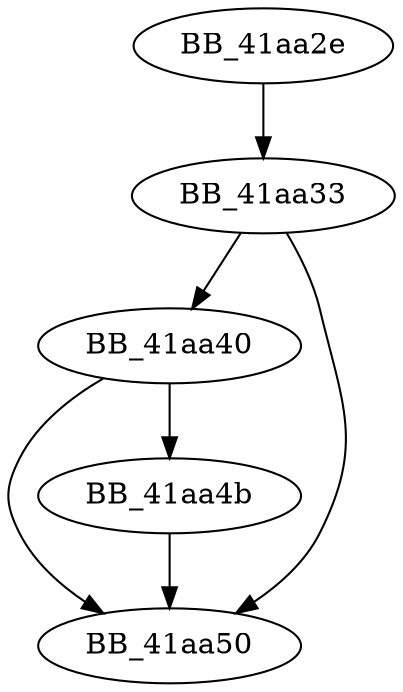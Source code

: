 DiGraph ____lc_codepage_func{
BB_41aa2e->BB_41aa33
BB_41aa33->BB_41aa40
BB_41aa33->BB_41aa50
BB_41aa40->BB_41aa4b
BB_41aa40->BB_41aa50
BB_41aa4b->BB_41aa50
}
